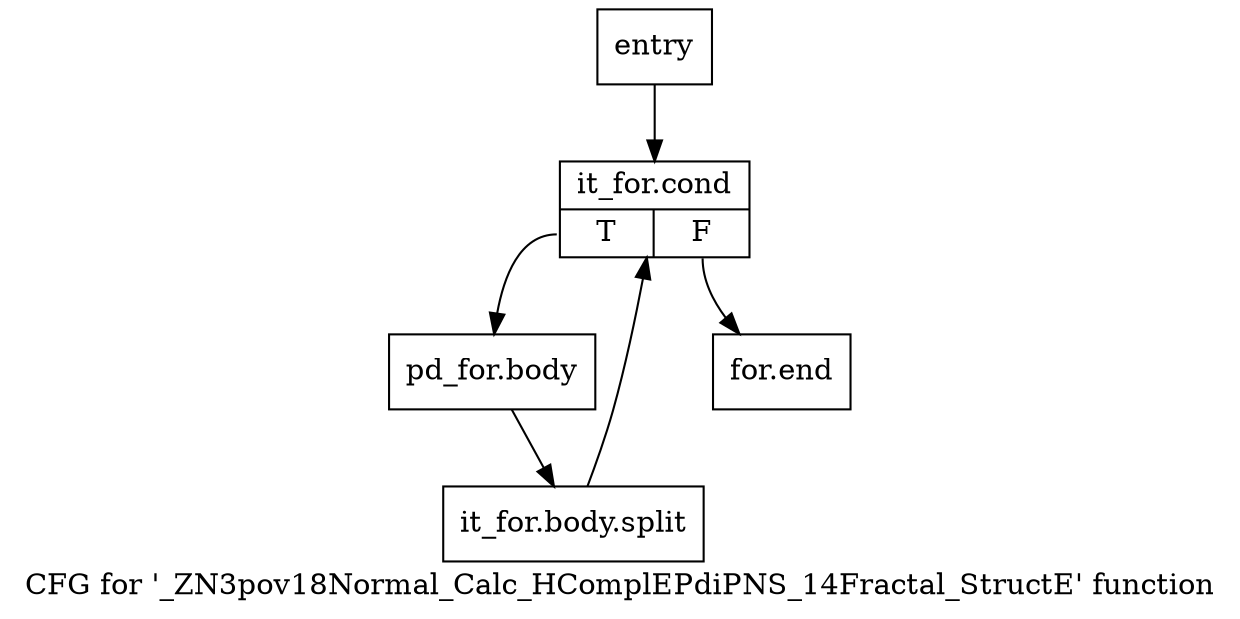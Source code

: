 digraph "CFG for '_ZN3pov18Normal_Calc_HComplEPdiPNS_14Fractal_StructE' function" {
	label="CFG for '_ZN3pov18Normal_Calc_HComplEPdiPNS_14Fractal_StructE' function";

	Node0x11db2d0 [shape=record,label="{entry}"];
	Node0x11db2d0 -> Node0x11db320;
	Node0x11db320 [shape=record,label="{it_for.cond|{<s0>T|<s1>F}}"];
	Node0x11db320:s0 -> Node0x11db370;
	Node0x11db320:s1 -> Node0x11dbc00;
	Node0x11db370 [shape=record,label="{pd_for.body}"];
	Node0x11db370 -> Node0x3251f00;
	Node0x3251f00 [shape=record,label="{it_for.body.split}"];
	Node0x3251f00 -> Node0x11db320;
	Node0x11dbc00 [shape=record,label="{for.end}"];
}
